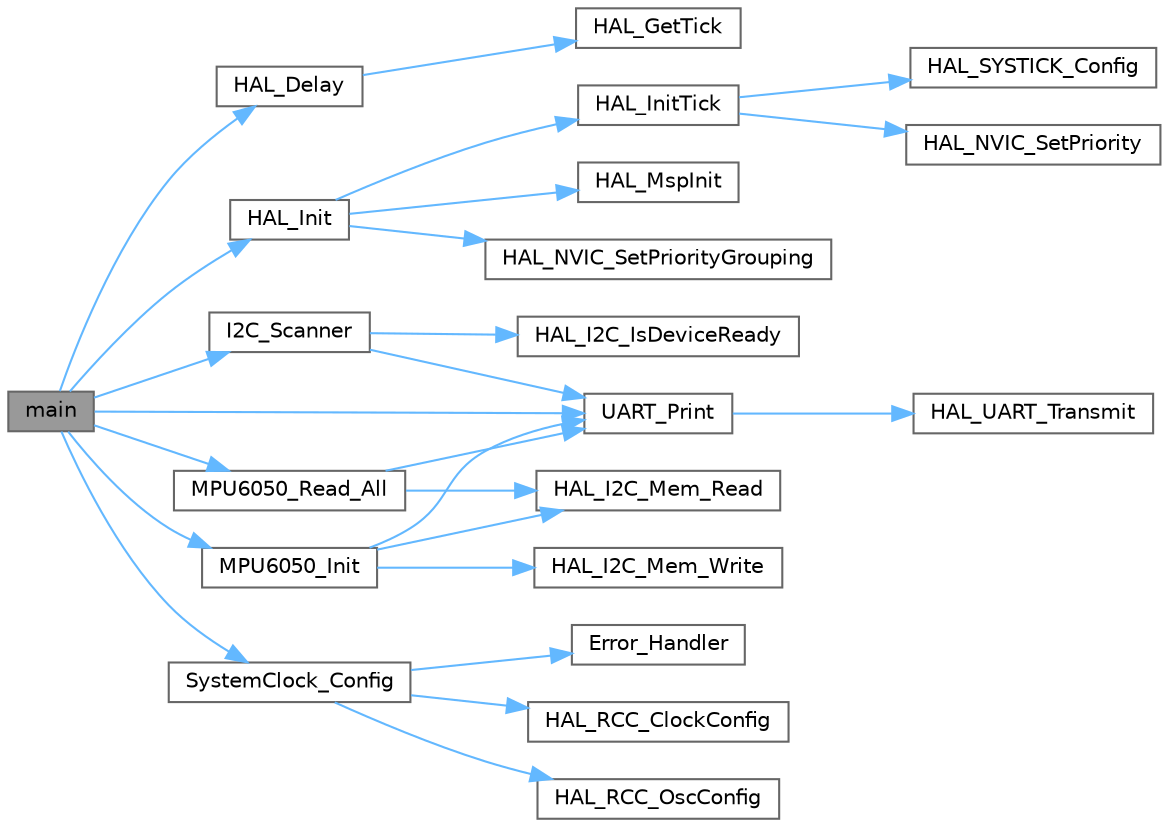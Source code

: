 digraph "main"
{
 // INTERACTIVE_SVG=YES
 // LATEX_PDF_SIZE
  bgcolor="transparent";
  edge [fontname=Helvetica,fontsize=10,labelfontname=Helvetica,labelfontsize=10];
  node [fontname=Helvetica,fontsize=10,shape=box,height=0.2,width=0.4];
  rankdir="LR";
  Node1 [id="Node000001",label="main",height=0.2,width=0.4,color="gray40", fillcolor="grey60", style="filled", fontcolor="black",tooltip="The application entry point."];
  Node1 -> Node2 [id="edge1_Node000001_Node000002",color="steelblue1",style="solid",tooltip=" "];
  Node2 [id="Node000002",label="HAL_Delay",height=0.2,width=0.4,color="grey40", fillcolor="white", style="filled",URL="$group___h_a_l___exported___functions___group2.html#gab1dc1e6b438daacfe38a312a90221330",tooltip="This function provides minimum delay (in milliseconds) based on variable incremented."];
  Node2 -> Node3 [id="edge2_Node000002_Node000003",color="steelblue1",style="solid",tooltip=" "];
  Node3 [id="Node000003",label="HAL_GetTick",height=0.2,width=0.4,color="grey40", fillcolor="white", style="filled",URL="$group___h_a_l___exported___functions___group2.html#gac9b3a85a73735ac840d0dcb59bc0fdd6",tooltip="Provides a tick value in millisecond."];
  Node1 -> Node4 [id="edge3_Node000001_Node000004",color="steelblue1",style="solid",tooltip=" "];
  Node4 [id="Node000004",label="HAL_Init",height=0.2,width=0.4,color="grey40", fillcolor="white", style="filled",URL="$group___h_a_l___exported___functions___group1.html#gaecac54d350c3730e6831eb404e557dc4",tooltip="This function is used to initialize the HAL Library; it must be the first instruction to be executed ..."];
  Node4 -> Node5 [id="edge4_Node000004_Node000005",color="steelblue1",style="solid",tooltip=" "];
  Node5 [id="Node000005",label="HAL_InitTick",height=0.2,width=0.4,color="grey40", fillcolor="white", style="filled",URL="$group___h_a_l___exported___functions___group1.html#ga44d1542f9985b2243b14a41070cc41cc",tooltip="This function configures the source of the time base. The time source is configured to have 1ms time ..."];
  Node5 -> Node6 [id="edge5_Node000005_Node000006",color="steelblue1",style="solid",tooltip=" "];
  Node6 [id="Node000006",label="HAL_NVIC_SetPriority",height=0.2,width=0.4,color="grey40", fillcolor="white", style="filled",URL="$group___c_o_r_t_e_x___exported___functions___group1.html#ga8581a82025a4780efd00876a66e3e91b",tooltip=" "];
  Node5 -> Node7 [id="edge6_Node000005_Node000007",color="steelblue1",style="solid",tooltip=" "];
  Node7 [id="Node000007",label="HAL_SYSTICK_Config",height=0.2,width=0.4,color="grey40", fillcolor="white", style="filled",URL="$group___c_o_r_t_e_x___exported___functions___group1.html#gac3a3f0d53c315523a8e6e7bcac1940cf",tooltip=" "];
  Node4 -> Node8 [id="edge7_Node000004_Node000008",color="steelblue1",style="solid",tooltip=" "];
  Node8 [id="Node000008",label="HAL_MspInit",height=0.2,width=0.4,color="grey40", fillcolor="white", style="filled",URL="$stm32f4xx__hal__msp_8c.html#gae4fb8e66865c87d0ebab74a726a6891f",tooltip="Initialize the MSP."];
  Node4 -> Node9 [id="edge8_Node000004_Node000009",color="steelblue1",style="solid",tooltip=" "];
  Node9 [id="Node000009",label="HAL_NVIC_SetPriorityGrouping",height=0.2,width=0.4,color="grey40", fillcolor="white", style="filled",URL="$group___c_o_r_t_e_x___exported___functions___group1.html#gad9be53e08b1498adea006e5e037f238f",tooltip=" "];
  Node1 -> Node10 [id="edge9_Node000001_Node000010",color="steelblue1",style="solid",tooltip=" "];
  Node10 [id="Node000010",label="I2C_Scanner",height=0.2,width=0.4,color="grey40", fillcolor="white", style="filled",URL="$_sucessful___reading__mpu6050__no_library_8c.html#af5d174bbac12dce9c8254e174bc964d3",tooltip="Scan I2C bus for connected devices."];
  Node10 -> Node11 [id="edge10_Node000010_Node000011",color="steelblue1",style="solid",tooltip=" "];
  Node11 [id="Node000011",label="HAL_I2C_IsDeviceReady",height=0.2,width=0.4,color="grey40", fillcolor="white", style="filled",URL="$group___i2_c___exported___functions___group2.html#gade6a669a25f0e99ef7fd52724acb3dec",tooltip=" "];
  Node10 -> Node12 [id="edge11_Node000010_Node000012",color="steelblue1",style="solid",tooltip=" "];
  Node12 [id="Node000012",label="UART_Print",height=0.2,width=0.4,color="grey40", fillcolor="white", style="filled",URL="$_sucessful___reading__mpu6050__no_library_8c.html#a01826407f33964dcb5e4963322a3e44a",tooltip="Send string via UART2."];
  Node12 -> Node13 [id="edge12_Node000012_Node000013",color="steelblue1",style="solid",tooltip=" "];
  Node13 [id="Node000013",label="HAL_UART_Transmit",height=0.2,width=0.4,color="grey40", fillcolor="white", style="filled",URL="$group___u_a_r_t___exported___functions___group2.html#ga01a7a7ac3cf0a262814ba44ee7580ddb",tooltip=" "];
  Node1 -> Node14 [id="edge13_Node000001_Node000014",color="steelblue1",style="solid",tooltip=" "];
  Node14 [id="Node000014",label="MPU6050_Init",height=0.2,width=0.4,color="grey40", fillcolor="white", style="filled",URL="$_sucessful___reading__mpu6050__no_library_8c.html#af450e2cc01c1220c30f89a34cbf46dd2",tooltip="Initialize MPU6050 sensor."];
  Node14 -> Node15 [id="edge14_Node000014_Node000015",color="steelblue1",style="solid",tooltip=" "];
  Node15 [id="Node000015",label="HAL_I2C_Mem_Read",height=0.2,width=0.4,color="grey40", fillcolor="white", style="filled",URL="$group___i2_c___exported___functions___group2.html#ga7b593a1b85bd989dd002ee209eae4ad2",tooltip=" "];
  Node14 -> Node16 [id="edge15_Node000014_Node000016",color="steelblue1",style="solid",tooltip=" "];
  Node16 [id="Node000016",label="HAL_I2C_Mem_Write",height=0.2,width=0.4,color="grey40", fillcolor="white", style="filled",URL="$group___i2_c___exported___functions___group2.html#ga33e725a824eb672f9f999d9d5ce088fb",tooltip=" "];
  Node14 -> Node12 [id="edge16_Node000014_Node000012",color="steelblue1",style="solid",tooltip=" "];
  Node1 -> Node17 [id="edge17_Node000001_Node000017",color="steelblue1",style="solid",tooltip=" "];
  Node17 [id="Node000017",label="MPU6050_Read_All",height=0.2,width=0.4,color="grey40", fillcolor="white", style="filled",URL="$_sucessful___reading__mpu6050__no_library_8c.html#a1d20a4788224e77d9f93a2b2418d169f",tooltip="Read all MPU6050 data (accelerometer, gyroscope, temperature)"];
  Node17 -> Node15 [id="edge18_Node000017_Node000015",color="steelblue1",style="solid",tooltip=" "];
  Node17 -> Node12 [id="edge19_Node000017_Node000012",color="steelblue1",style="solid",tooltip=" "];
  Node1 -> Node18 [id="edge20_Node000001_Node000018",color="steelblue1",style="solid",tooltip=" "];
  Node18 [id="Node000018",label="SystemClock_Config",height=0.2,width=0.4,color="grey40", fillcolor="white", style="filled",URL="$_sucessful___reading__mpu6050__no_library_8c.html#a70af21c671abfcc773614a9a4f63d920",tooltip="System Clock Configuration."];
  Node18 -> Node19 [id="edge21_Node000018_Node000019",color="steelblue1",style="solid",tooltip=" "];
  Node19 [id="Node000019",label="Error_Handler",height=0.2,width=0.4,color="grey40", fillcolor="white", style="filled",URL="$_sucessful___reading__mpu6050__no_library_8c.html#a1730ffe1e560465665eb47d9264826f9",tooltip="This function is executed in case of error occurrence."];
  Node18 -> Node20 [id="edge22_Node000018_Node000020",color="steelblue1",style="solid",tooltip=" "];
  Node20 [id="Node000020",label="HAL_RCC_ClockConfig",height=0.2,width=0.4,color="grey40", fillcolor="white", style="filled",URL="$group___r_c_c___exported___functions___group1.html#gadb770505476995fc13c2ca7290d9c484",tooltip=" "];
  Node18 -> Node21 [id="edge23_Node000018_Node000021",color="steelblue1",style="solid",tooltip=" "];
  Node21 [id="Node000021",label="HAL_RCC_OscConfig",height=0.2,width=0.4,color="grey40", fillcolor="white", style="filled",URL="$group___r_c_c___exported___functions___group1.html#gaaf070da42c717e9d2d79e858b647b782",tooltip=" "];
  Node1 -> Node12 [id="edge24_Node000001_Node000012",color="steelblue1",style="solid",tooltip=" "];
}

